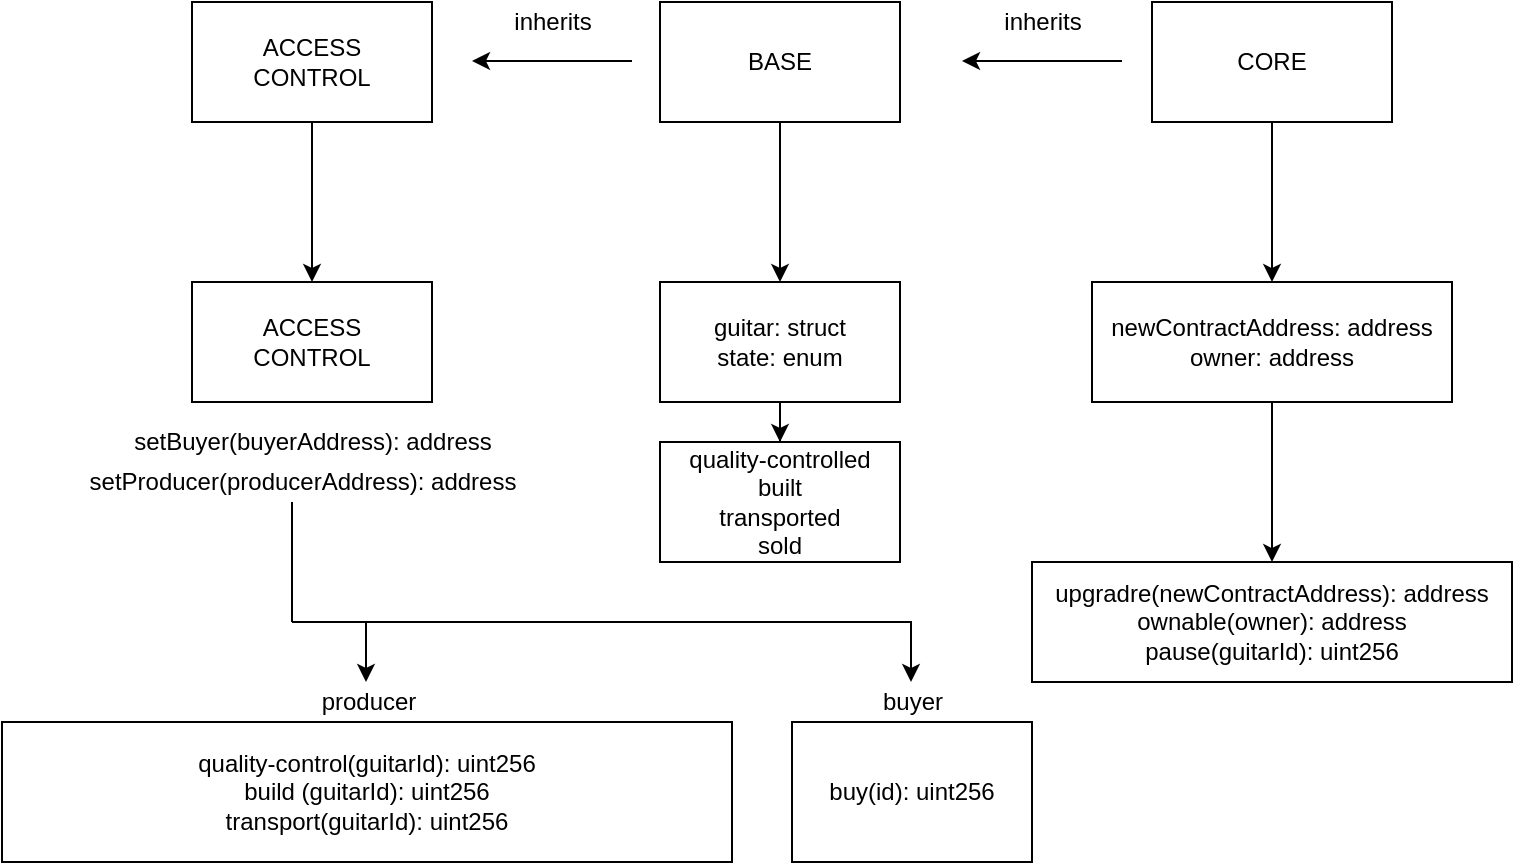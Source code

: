 <mxfile version="20.0.4" type="device"><diagram id="8ROqQzknMGflXucaYwCe" name="Page-1"><mxGraphModel dx="946" dy="614" grid="1" gridSize="10" guides="1" tooltips="1" connect="1" arrows="1" fold="1" page="1" pageScale="1" pageWidth="827" pageHeight="1169" math="0" shadow="0"><root><mxCell id="0"/><mxCell id="1" parent="0"/><mxCell id="6PuexntvqnoXMPRy-RcR-3" value="" style="edgeStyle=orthogonalEdgeStyle;rounded=0;orthogonalLoop=1;jettySize=auto;html=1;" parent="1" source="6PuexntvqnoXMPRy-RcR-1" target="6PuexntvqnoXMPRy-RcR-2" edge="1"><mxGeometry relative="1" as="geometry"/></mxCell><mxCell id="6PuexntvqnoXMPRy-RcR-1" value="ACCESS&lt;br&gt;CONTROL" style="rounded=0;whiteSpace=wrap;html=1;" parent="1" vertex="1"><mxGeometry x="120" y="90" width="120" height="60" as="geometry"/></mxCell><mxCell id="6PuexntvqnoXMPRy-RcR-2" value="ACCESS&lt;br&gt;CONTROL" style="rounded=0;whiteSpace=wrap;html=1;" parent="1" vertex="1"><mxGeometry x="120" y="230" width="120" height="60" as="geometry"/></mxCell><mxCell id="6PuexntvqnoXMPRy-RcR-24" value="" style="edgeStyle=orthogonalEdgeStyle;rounded=0;orthogonalLoop=1;jettySize=auto;html=1;" parent="1" source="6PuexntvqnoXMPRy-RcR-4" target="6PuexntvqnoXMPRy-RcR-23" edge="1"><mxGeometry relative="1" as="geometry"/></mxCell><mxCell id="6PuexntvqnoXMPRy-RcR-4" value="BASE" style="rounded=0;whiteSpace=wrap;html=1;" parent="1" vertex="1"><mxGeometry x="354" y="90" width="120" height="60" as="geometry"/></mxCell><mxCell id="6PuexntvqnoXMPRy-RcR-28" value="" style="edgeStyle=orthogonalEdgeStyle;rounded=0;orthogonalLoop=1;jettySize=auto;html=1;" parent="1" source="6PuexntvqnoXMPRy-RcR-5" target="6PuexntvqnoXMPRy-RcR-27" edge="1"><mxGeometry relative="1" as="geometry"/></mxCell><mxCell id="6PuexntvqnoXMPRy-RcR-5" value="CORE" style="rounded=0;whiteSpace=wrap;html=1;" parent="1" vertex="1"><mxGeometry x="600" y="90" width="120" height="60" as="geometry"/></mxCell><mxCell id="6PuexntvqnoXMPRy-RcR-6" value="setProducer(producerAddress): address" style="text;html=1;align=center;verticalAlign=middle;resizable=0;points=[];autosize=1;strokeColor=none;fillColor=none;" parent="1" vertex="1"><mxGeometry x="60" y="320" width="230" height="20" as="geometry"/></mxCell><mxCell id="6PuexntvqnoXMPRy-RcR-7" value="setBuyer(buyerAddress): address" style="text;html=1;align=center;verticalAlign=middle;resizable=0;points=[];autosize=1;strokeColor=none;fillColor=none;" parent="1" vertex="1"><mxGeometry x="85" y="300" width="190" height="20" as="geometry"/></mxCell><mxCell id="6PuexntvqnoXMPRy-RcR-12" value="" style="endArrow=none;html=1;rounded=0;" parent="1" edge="1"><mxGeometry width="50" height="50" relative="1" as="geometry"><mxPoint x="170" y="400" as="sourcePoint"/><mxPoint x="170" y="340" as="targetPoint"/></mxGeometry></mxCell><mxCell id="6PuexntvqnoXMPRy-RcR-16" value="" style="endArrow=none;html=1;rounded=0;" parent="1" edge="1"><mxGeometry width="50" height="50" relative="1" as="geometry"><mxPoint x="170" y="400" as="sourcePoint"/><mxPoint x="480" y="400" as="targetPoint"/></mxGeometry></mxCell><mxCell id="6PuexntvqnoXMPRy-RcR-17" value="" style="endArrow=classic;html=1;rounded=0;" parent="1" edge="1"><mxGeometry width="50" height="50" relative="1" as="geometry"><mxPoint x="207" y="400" as="sourcePoint"/><mxPoint x="207" y="430" as="targetPoint"/></mxGeometry></mxCell><mxCell id="6PuexntvqnoXMPRy-RcR-18" value="" style="endArrow=classic;html=1;rounded=0;" parent="1" edge="1"><mxGeometry width="50" height="50" relative="1" as="geometry"><mxPoint x="479.5" y="400" as="sourcePoint"/><mxPoint x="479.5" y="430" as="targetPoint"/></mxGeometry></mxCell><mxCell id="6PuexntvqnoXMPRy-RcR-19" value="producer" style="text;html=1;align=center;verticalAlign=middle;resizable=0;points=[];autosize=1;strokeColor=none;fillColor=none;" parent="1" vertex="1"><mxGeometry x="177.5" y="430" width="60" height="20" as="geometry"/></mxCell><mxCell id="6PuexntvqnoXMPRy-RcR-20" value="quality-control(guitarId): uint256&lt;br&gt;build (guitarId): uint256&lt;br&gt;transport(guitarId): uint256" style="rounded=0;whiteSpace=wrap;html=1;" parent="1" vertex="1"><mxGeometry x="25" y="450" width="365" height="70" as="geometry"/></mxCell><mxCell id="6PuexntvqnoXMPRy-RcR-21" value="buyer" style="text;html=1;align=center;verticalAlign=middle;resizable=0;points=[];autosize=1;strokeColor=none;fillColor=none;" parent="1" vertex="1"><mxGeometry x="455" y="430" width="50" height="20" as="geometry"/></mxCell><mxCell id="6PuexntvqnoXMPRy-RcR-22" value="buy(id): uint256" style="rounded=0;whiteSpace=wrap;html=1;" parent="1" vertex="1"><mxGeometry x="420" y="450" width="120" height="70" as="geometry"/></mxCell><mxCell id="6PuexntvqnoXMPRy-RcR-26" value="" style="edgeStyle=orthogonalEdgeStyle;rounded=0;orthogonalLoop=1;jettySize=auto;html=1;" parent="1" source="6PuexntvqnoXMPRy-RcR-23" target="6PuexntvqnoXMPRy-RcR-25" edge="1"><mxGeometry relative="1" as="geometry"/></mxCell><mxCell id="6PuexntvqnoXMPRy-RcR-23" value="guitar: struct&lt;br&gt;state: enum" style="rounded=0;whiteSpace=wrap;html=1;" parent="1" vertex="1"><mxGeometry x="354" y="230" width="120" height="60" as="geometry"/></mxCell><mxCell id="6PuexntvqnoXMPRy-RcR-25" value="quality-controlled&lt;br&gt;built&lt;br&gt;transported&lt;br&gt;sold" style="rounded=0;whiteSpace=wrap;html=1;" parent="1" vertex="1"><mxGeometry x="354" y="310" width="120" height="60" as="geometry"/></mxCell><mxCell id="6PuexntvqnoXMPRy-RcR-30" value="" style="edgeStyle=orthogonalEdgeStyle;rounded=0;orthogonalLoop=1;jettySize=auto;html=1;" parent="1" source="6PuexntvqnoXMPRy-RcR-27" target="6PuexntvqnoXMPRy-RcR-29" edge="1"><mxGeometry relative="1" as="geometry"/></mxCell><mxCell id="6PuexntvqnoXMPRy-RcR-27" value="newContractAddress: address&lt;br&gt;owner: address" style="rounded=0;whiteSpace=wrap;html=1;" parent="1" vertex="1"><mxGeometry x="570" y="230" width="180" height="60" as="geometry"/></mxCell><mxCell id="6PuexntvqnoXMPRy-RcR-29" value="upgradre(newContractAddress): address&lt;br&gt;ownable(owner): address&lt;br&gt;pause(guitarId): uint256" style="rounded=0;whiteSpace=wrap;html=1;" parent="1" vertex="1"><mxGeometry x="540" y="370" width="240" height="60" as="geometry"/></mxCell><mxCell id="6PuexntvqnoXMPRy-RcR-31" value="" style="endArrow=classic;html=1;rounded=0;" parent="1" edge="1"><mxGeometry width="50" height="50" relative="1" as="geometry"><mxPoint x="340" y="119.5" as="sourcePoint"/><mxPoint x="260" y="119.5" as="targetPoint"/></mxGeometry></mxCell><mxCell id="6PuexntvqnoXMPRy-RcR-32" value="inherits" style="text;html=1;align=center;verticalAlign=middle;resizable=0;points=[];autosize=1;strokeColor=none;fillColor=none;" parent="1" vertex="1"><mxGeometry x="275" y="90" width="50" height="20" as="geometry"/></mxCell><mxCell id="6PuexntvqnoXMPRy-RcR-33" value="inherits" style="text;html=1;align=center;verticalAlign=middle;resizable=0;points=[];autosize=1;strokeColor=none;fillColor=none;" parent="1" vertex="1"><mxGeometry x="520" y="90" width="50" height="20" as="geometry"/></mxCell><mxCell id="6PuexntvqnoXMPRy-RcR-34" value="" style="endArrow=classic;html=1;rounded=0;" parent="1" edge="1"><mxGeometry width="50" height="50" relative="1" as="geometry"><mxPoint x="585" y="119.5" as="sourcePoint"/><mxPoint x="505" y="119.5" as="targetPoint"/></mxGeometry></mxCell></root></mxGraphModel></diagram></mxfile>